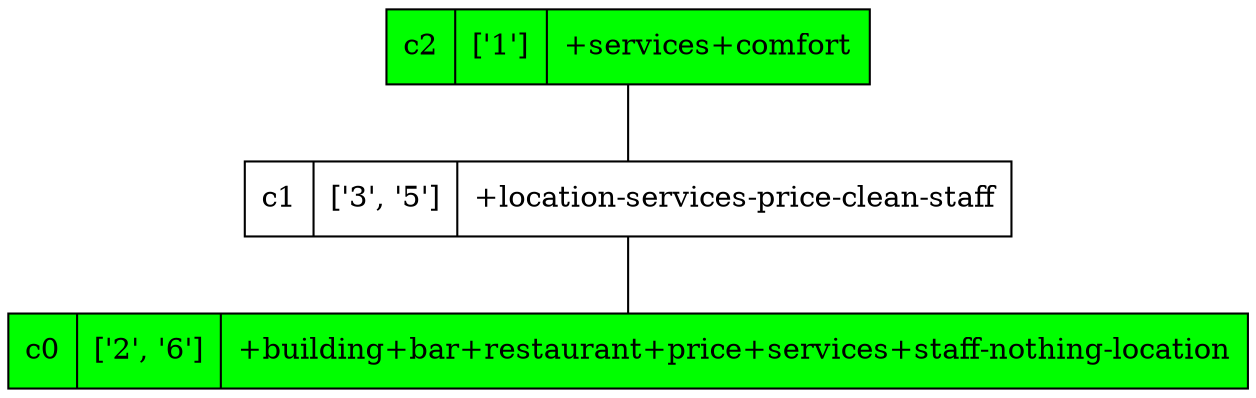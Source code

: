 strict digraph G {
c2 [shape=record, label="c2 | ['1'] | +services+comfort", style=filled, fillcolor=green];
c1 [shape=record, label="c1 | ['3', '5'] | +location-services-price-clean-staff"];
c0 [shape=record, label="c0 | ['2', '6'] | +building+bar+restaurant+price+services+staff-nothing-location", style=filled, fillcolor=green];
c2 -> c1  [dir=none];
c1 -> c0  [dir=none];
}
